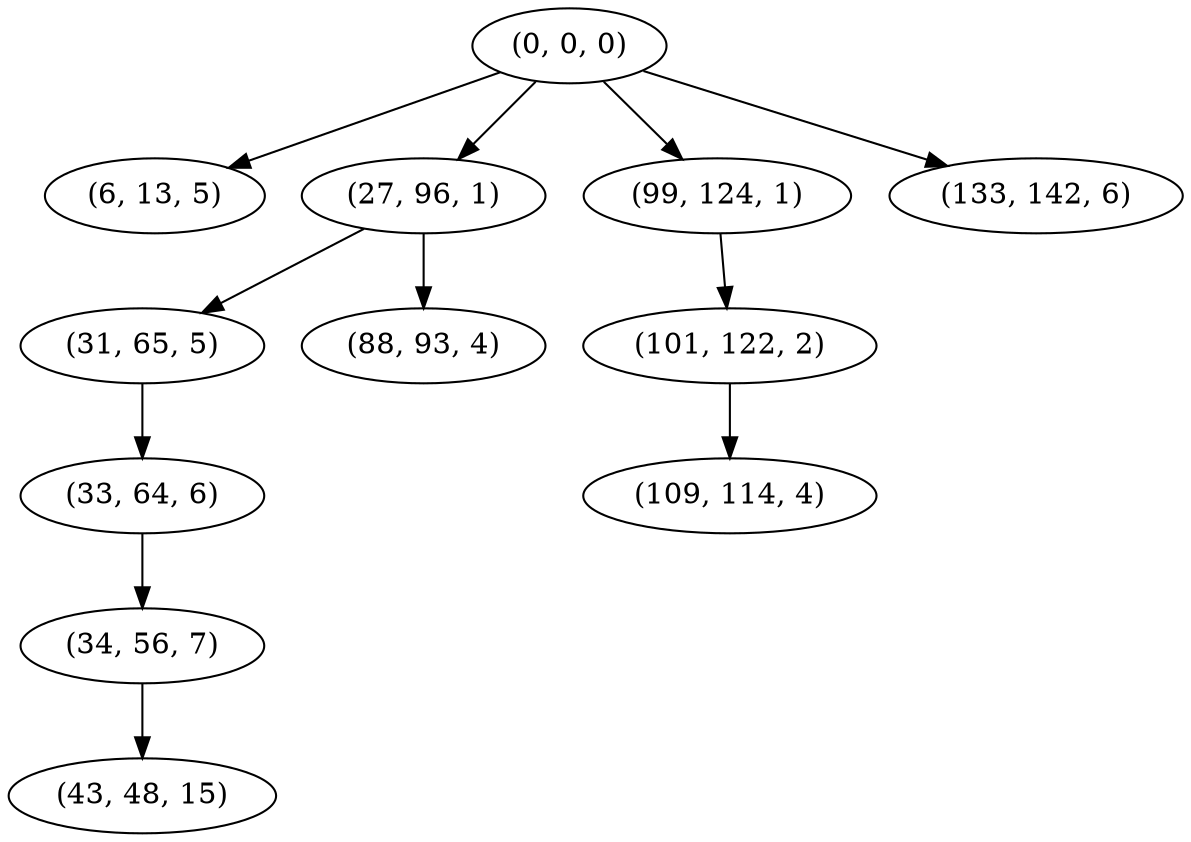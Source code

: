 digraph tree {
    "(0, 0, 0)";
    "(6, 13, 5)";
    "(27, 96, 1)";
    "(31, 65, 5)";
    "(33, 64, 6)";
    "(34, 56, 7)";
    "(43, 48, 15)";
    "(88, 93, 4)";
    "(99, 124, 1)";
    "(101, 122, 2)";
    "(109, 114, 4)";
    "(133, 142, 6)";
    "(0, 0, 0)" -> "(6, 13, 5)";
    "(0, 0, 0)" -> "(27, 96, 1)";
    "(0, 0, 0)" -> "(99, 124, 1)";
    "(0, 0, 0)" -> "(133, 142, 6)";
    "(27, 96, 1)" -> "(31, 65, 5)";
    "(27, 96, 1)" -> "(88, 93, 4)";
    "(31, 65, 5)" -> "(33, 64, 6)";
    "(33, 64, 6)" -> "(34, 56, 7)";
    "(34, 56, 7)" -> "(43, 48, 15)";
    "(99, 124, 1)" -> "(101, 122, 2)";
    "(101, 122, 2)" -> "(109, 114, 4)";
}
